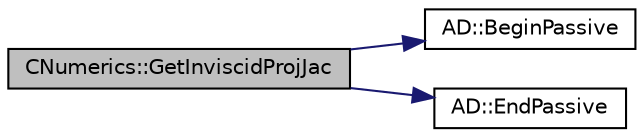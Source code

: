 digraph "CNumerics::GetInviscidProjJac"
{
 // LATEX_PDF_SIZE
  edge [fontname="Helvetica",fontsize="10",labelfontname="Helvetica",labelfontsize="10"];
  node [fontname="Helvetica",fontsize="10",shape=record];
  rankdir="LR";
  Node1 [label="CNumerics::GetInviscidProjJac",height=0.2,width=0.4,color="black", fillcolor="grey75", style="filled", fontcolor="black",tooltip="Compute the projection of the inviscid Jacobian matrices."];
  Node1 -> Node2 [color="midnightblue",fontsize="10",style="solid",fontname="Helvetica"];
  Node2 [label="AD::BeginPassive",height=0.2,width=0.4,color="black", fillcolor="white", style="filled",URL="$namespaceAD.html#a17303e0b54570243d54732b02655f9a5",tooltip="Start a passive region, i.e. stop recording."];
  Node1 -> Node3 [color="midnightblue",fontsize="10",style="solid",fontname="Helvetica"];
  Node3 [label="AD::EndPassive",height=0.2,width=0.4,color="black", fillcolor="white", style="filled",URL="$namespaceAD.html#af5a5809a923faf03119828c329bc2db7",tooltip="End a passive region, i.e. start recording if we were recording before."];
}
